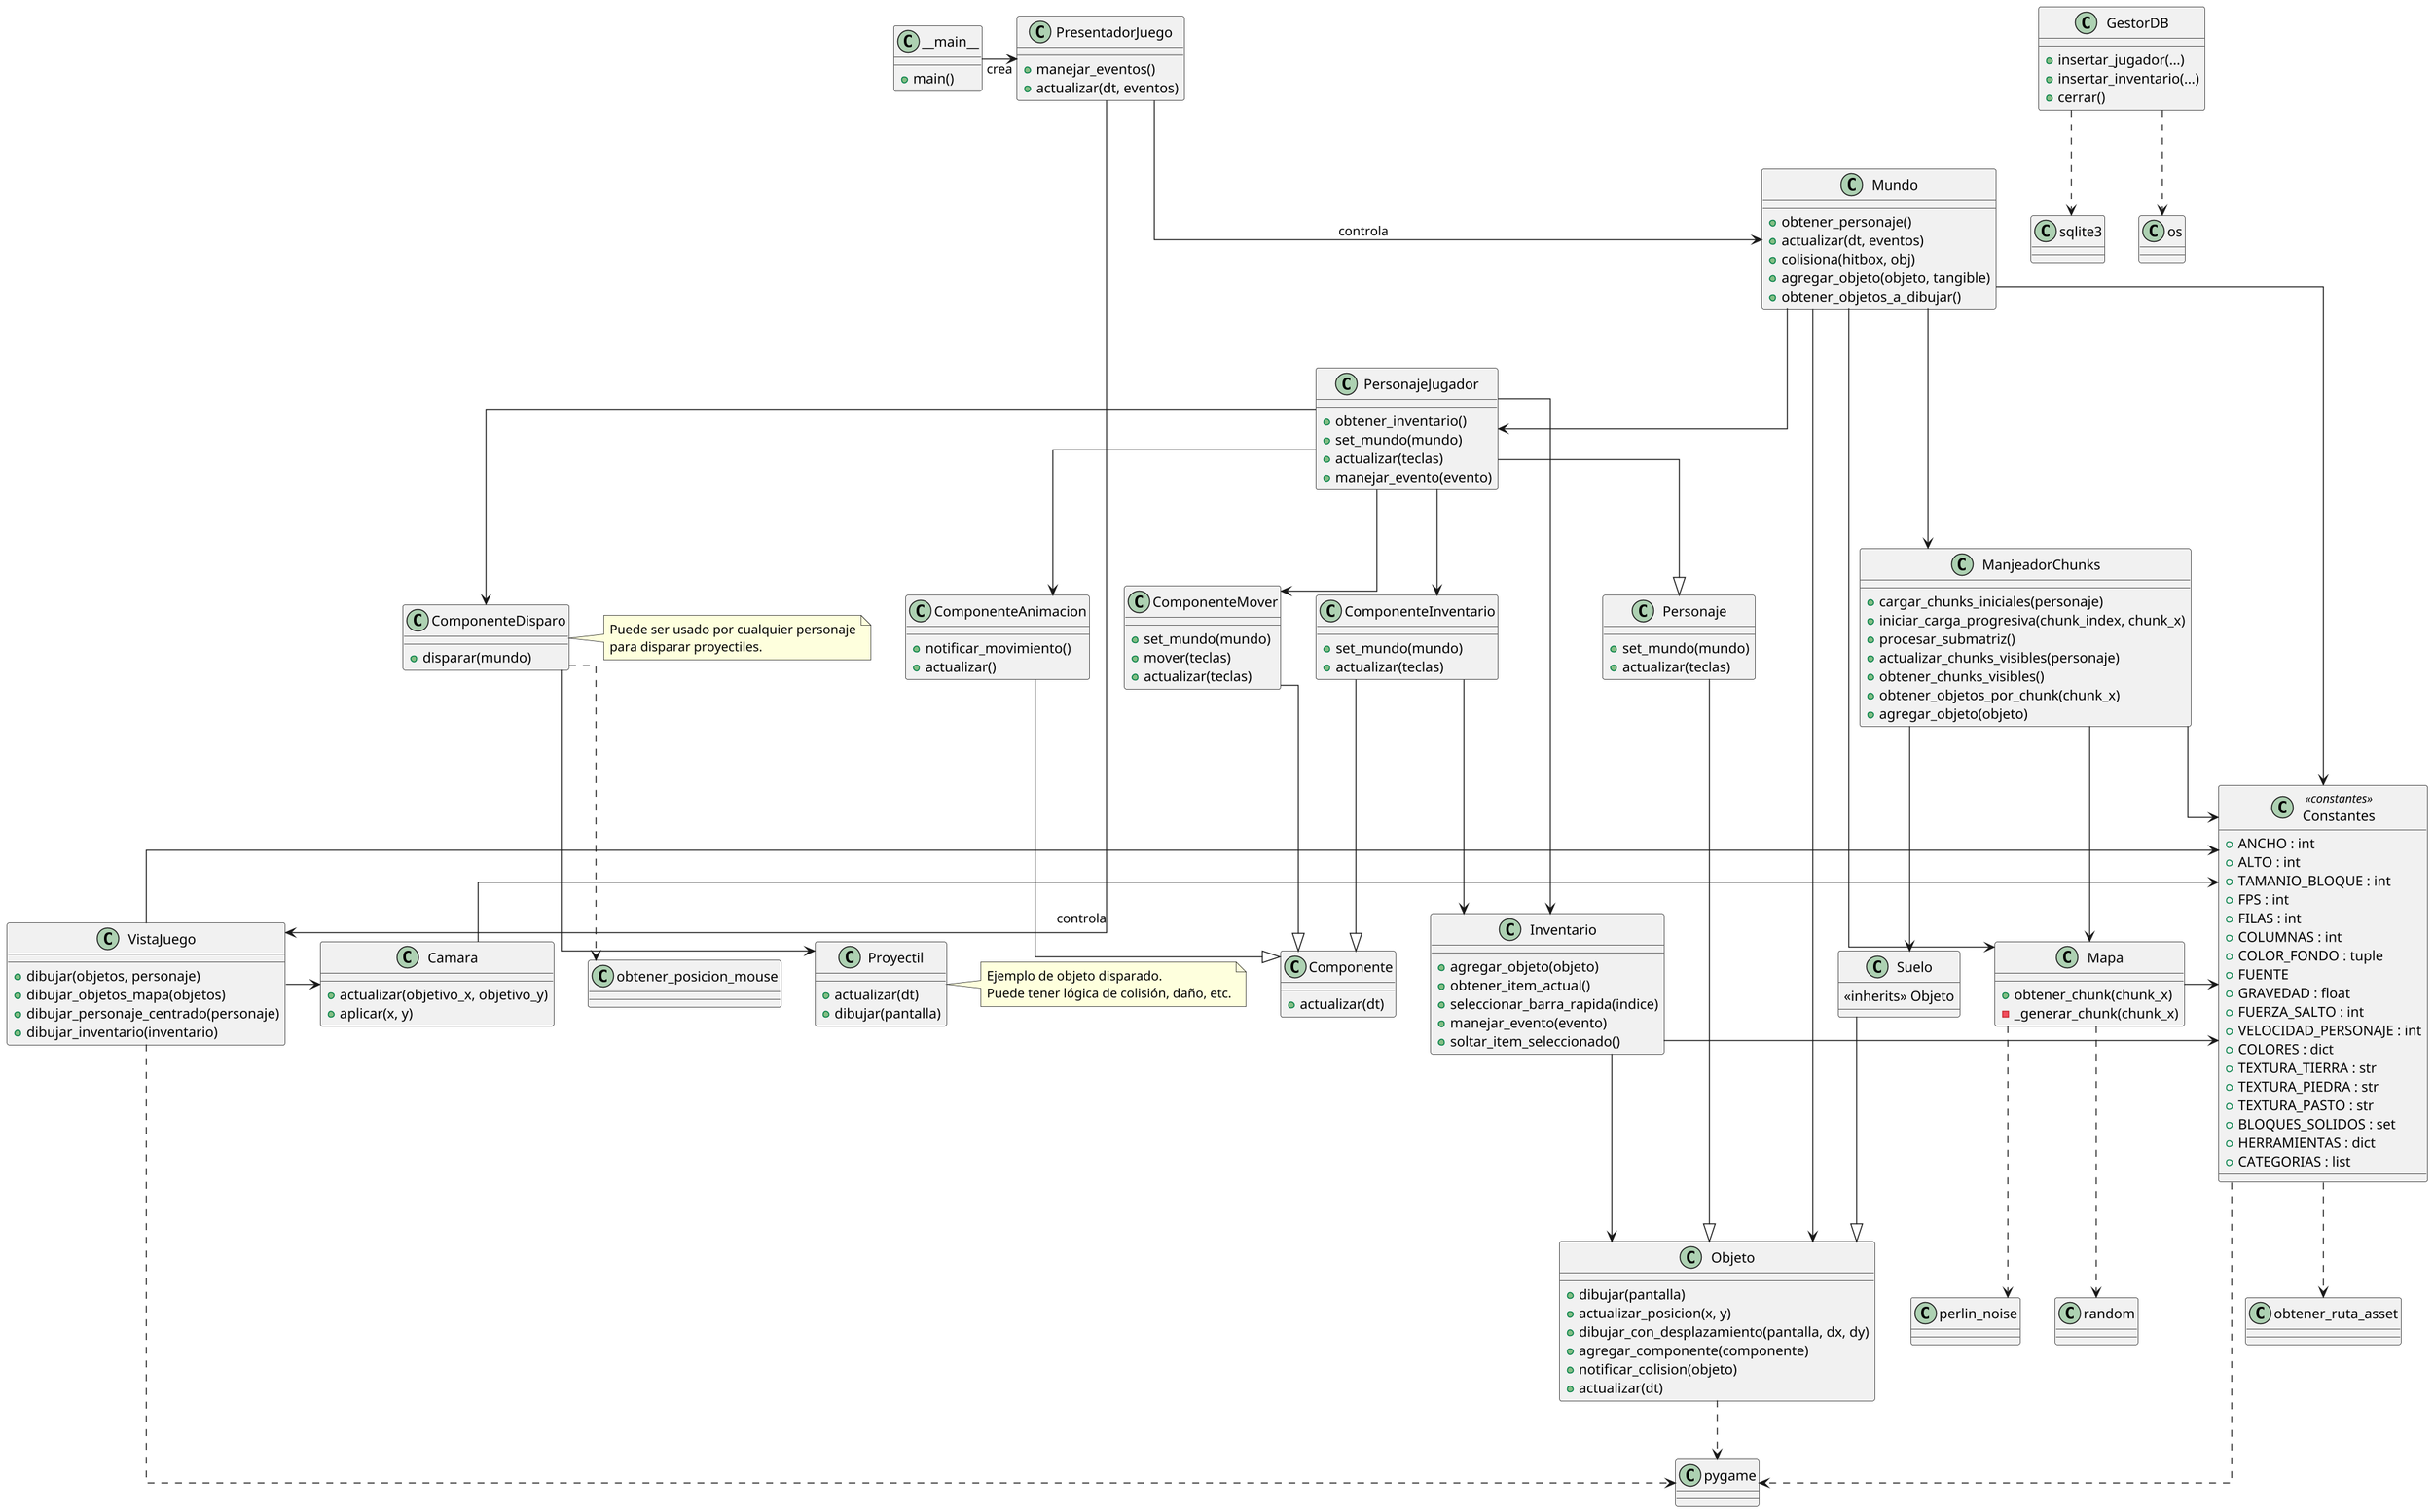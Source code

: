 @startuml SatisPlanning
scale 1.5
skinparam linetype ortho

' Relaciones principales
__main__ -right-> PresentadorJuego : crea
PresentadorJuego -down-> Mundo : controla
PresentadorJuego -down-> VistaJuego : controla
VistaJuego -right-> Camara
VistaJuego -right-> Constantes
VistaJuego ..> pygame

Mundo -down-> Mapa
Mundo -down-> ManjeadorChunks
Mundo -down-> PersonajeJugador
Mundo -down-> Objeto
Mundo -right-> Constantes

ManjeadorChunks -down-> Mapa
ManjeadorChunks -down-> Suelo
ManjeadorChunks -right-> Constantes

Mapa -right-> Constantes
Mapa ..> perlin_noise
Mapa ..> random

PersonajeJugador --|> Personaje
Personaje --|> Objeto
PersonajeJugador -down-> ComponenteMover
PersonajeJugador -down-> ComponenteAnimacion
PersonajeJugador -down-> ComponenteInventario
PersonajeJugador -down-> Inventario
PersonajeJugador -down-> ComponenteDisparo

ComponenteMover --|> Componente
ComponenteAnimacion --|> Componente
ComponenteInventario --|> Componente
ComponenteInventario -down-> Inventario
ComponenteDisparo ..> obtener_posicion_mouse

Inventario -down-> Objeto
Inventario -right-> Constantes

Suelo --|> Objeto

Objeto ..> pygame

GestorDB ..> sqlite3
GestorDB ..> os

Camara -right-> Constantes

Constantes ..> pygame
Constantes ..> obtener_ruta_asset

' Nuevas clases/componentes
class ComponenteDisparo {
    + disparar(mundo)
}
ComponenteDisparo -down-> Proyectil

class Proyectil {
    + actualizar(dt)
    + dibujar(pantalla)
}

' Clases principales
class __main__ {
    + main()
}

class PresentadorJuego {
    + manejar_eventos()
    + actualizar(dt, eventos)
}

class VistaJuego {
    + dibujar(objetos, personaje)
    + dibujar_objetos_mapa(objetos)
    + dibujar_personaje_centrado(personaje)
    + dibujar_inventario(inventario)
}

class Mundo {
    + obtener_personaje()
    + actualizar(dt, eventos)
    + colisiona(hitbox, obj)
    + agregar_objeto(objeto, tangible)
    + obtener_objetos_a_dibujar()
}

class ManjeadorChunks {
    + cargar_chunks_iniciales(personaje)
    + iniciar_carga_progresiva(chunk_index, chunk_x)
    + procesar_submatriz()
    + actualizar_chunks_visibles(personaje)
    + obtener_chunks_visibles()
    + obtener_objetos_por_chunk(chunk_x)
    + agregar_objeto(objeto)
}

class Mapa {
    + obtener_chunk(chunk_x)
    - _generar_chunk(chunk_x)
}

class Personaje {
    + set_mundo(mundo)
    + actualizar(teclas)
}

class PersonajeJugador {
    + obtener_inventario()
    + set_mundo(mundo)
    + actualizar(teclas)
    + manejar_evento(evento)
}

class Inventario {
    + agregar_objeto(objeto)
    + obtener_item_actual()
    + seleccionar_barra_rapida(indice)
    + manejar_evento(evento)
    + soltar_item_seleccionado()
}

class Objeto {
    + dibujar(pantalla)
    + actualizar_posicion(x, y)
    + dibujar_con_desplazamiento(pantalla, dx, dy)
    + agregar_componente(componente)
    + notificar_colision(objeto)
    + actualizar(dt)
}

class Suelo {
    <<inherits>> Objeto
}

class Camara {
    + actualizar(objetivo_x, objetivo_y)
    + aplicar(x, y)
}

class Constantes <<constantes>> {
    + ANCHO : int
    + ALTO : int
    + TAMANIO_BLOQUE : int
    + FPS : int
    + FILAS : int
    + COLUMNAS : int
    + COLOR_FONDO : tuple
    + FUENTE
    + GRAVEDAD : float
    + FUERZA_SALTO : int
    + VELOCIDAD_PERSONAJE : int
    + COLORES : dict
    + TEXTURA_TIERRA : str
    + TEXTURA_PIEDRA : str
    + TEXTURA_PASTO : str
    + BLOQUES_SOLIDOS : set
    + HERRAMIENTAS : dict
    + CATEGORIAS : list
}

class Componente {
    + actualizar(dt)
}

class ComponenteMover {
    + set_mundo(mundo)
    + mover(teclas)
    + actualizar(teclas)
}

class ComponenteAnimacion {
    + notificar_movimiento()
    + actualizar()
}

class ComponenteInventario {
    + set_mundo(mundo)
    + actualizar(teclas)
}

class GestorDB {
    + insertar_jugador(...)
    + insertar_inventario(...)
    + cerrar()
}

' Extensiones y notas
note right of ComponenteDisparo
  Puede ser usado por cualquier personaje
  para disparar proyectiles.
end note

note right of Proyectil
  Ejemplo de objeto disparado.
  Puede tener lógica de colisión, daño, etc.
end note

@enduml